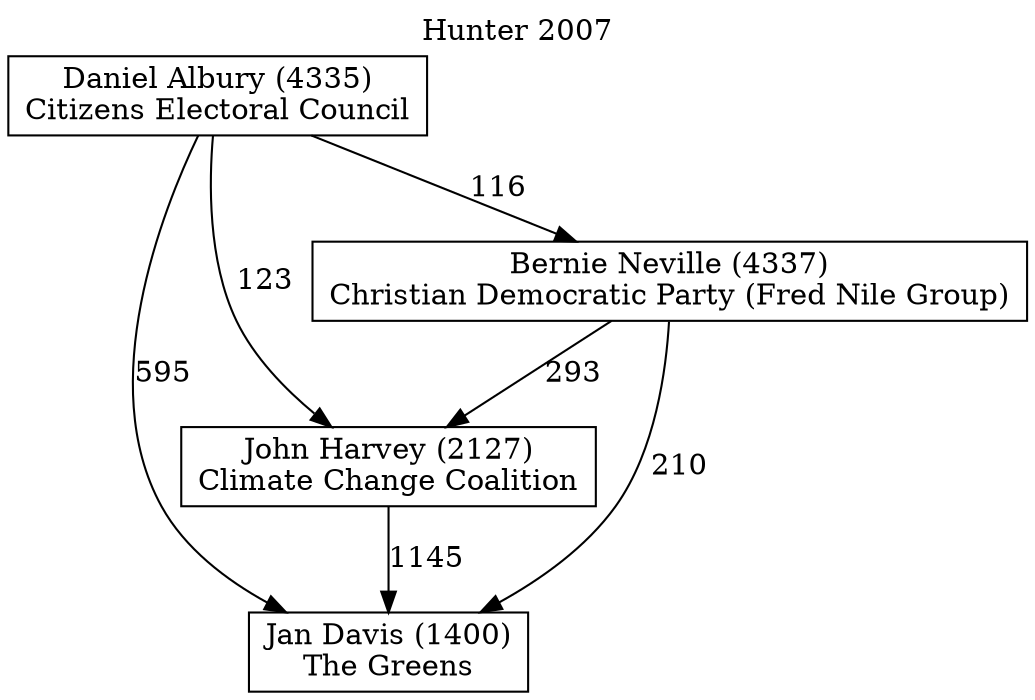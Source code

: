 // House preference flow
digraph "Jan Davis (1400)_Hunter_2007" {
	graph [label="Hunter 2007" labelloc=t mclimit=10]
	node [shape=box]
	"Jan Davis (1400)" [label="Jan Davis (1400)
The Greens"]
	"John Harvey (2127)" [label="John Harvey (2127)
Climate Change Coalition"]
	"Bernie Neville (4337)" [label="Bernie Neville (4337)
Christian Democratic Party (Fred Nile Group)"]
	"Daniel Albury (4335)" [label="Daniel Albury (4335)
Citizens Electoral Council"]
	"Jan Davis (1400)" [label="Jan Davis (1400)
The Greens"]
	"Bernie Neville (4337)" [label="Bernie Neville (4337)
Christian Democratic Party (Fred Nile Group)"]
	"Daniel Albury (4335)" [label="Daniel Albury (4335)
Citizens Electoral Council"]
	"Jan Davis (1400)" [label="Jan Davis (1400)
The Greens"]
	"Daniel Albury (4335)" [label="Daniel Albury (4335)
Citizens Electoral Council"]
	"Daniel Albury (4335)" [label="Daniel Albury (4335)
Citizens Electoral Council"]
	"Bernie Neville (4337)" [label="Bernie Neville (4337)
Christian Democratic Party (Fred Nile Group)"]
	"Daniel Albury (4335)" [label="Daniel Albury (4335)
Citizens Electoral Council"]
	"Daniel Albury (4335)" [label="Daniel Albury (4335)
Citizens Electoral Council"]
	"John Harvey (2127)" [label="John Harvey (2127)
Climate Change Coalition"]
	"Bernie Neville (4337)" [label="Bernie Neville (4337)
Christian Democratic Party (Fred Nile Group)"]
	"Daniel Albury (4335)" [label="Daniel Albury (4335)
Citizens Electoral Council"]
	"John Harvey (2127)" [label="John Harvey (2127)
Climate Change Coalition"]
	"Daniel Albury (4335)" [label="Daniel Albury (4335)
Citizens Electoral Council"]
	"Daniel Albury (4335)" [label="Daniel Albury (4335)
Citizens Electoral Council"]
	"Bernie Neville (4337)" [label="Bernie Neville (4337)
Christian Democratic Party (Fred Nile Group)"]
	"Daniel Albury (4335)" [label="Daniel Albury (4335)
Citizens Electoral Council"]
	"Daniel Albury (4335)" [label="Daniel Albury (4335)
Citizens Electoral Council"]
	"John Harvey (2127)" -> "Jan Davis (1400)" [label=1145]
	"Bernie Neville (4337)" -> "John Harvey (2127)" [label=293]
	"Daniel Albury (4335)" -> "Bernie Neville (4337)" [label=116]
	"Bernie Neville (4337)" -> "Jan Davis (1400)" [label=210]
	"Daniel Albury (4335)" -> "Jan Davis (1400)" [label=595]
	"Daniel Albury (4335)" -> "John Harvey (2127)" [label=123]
}
